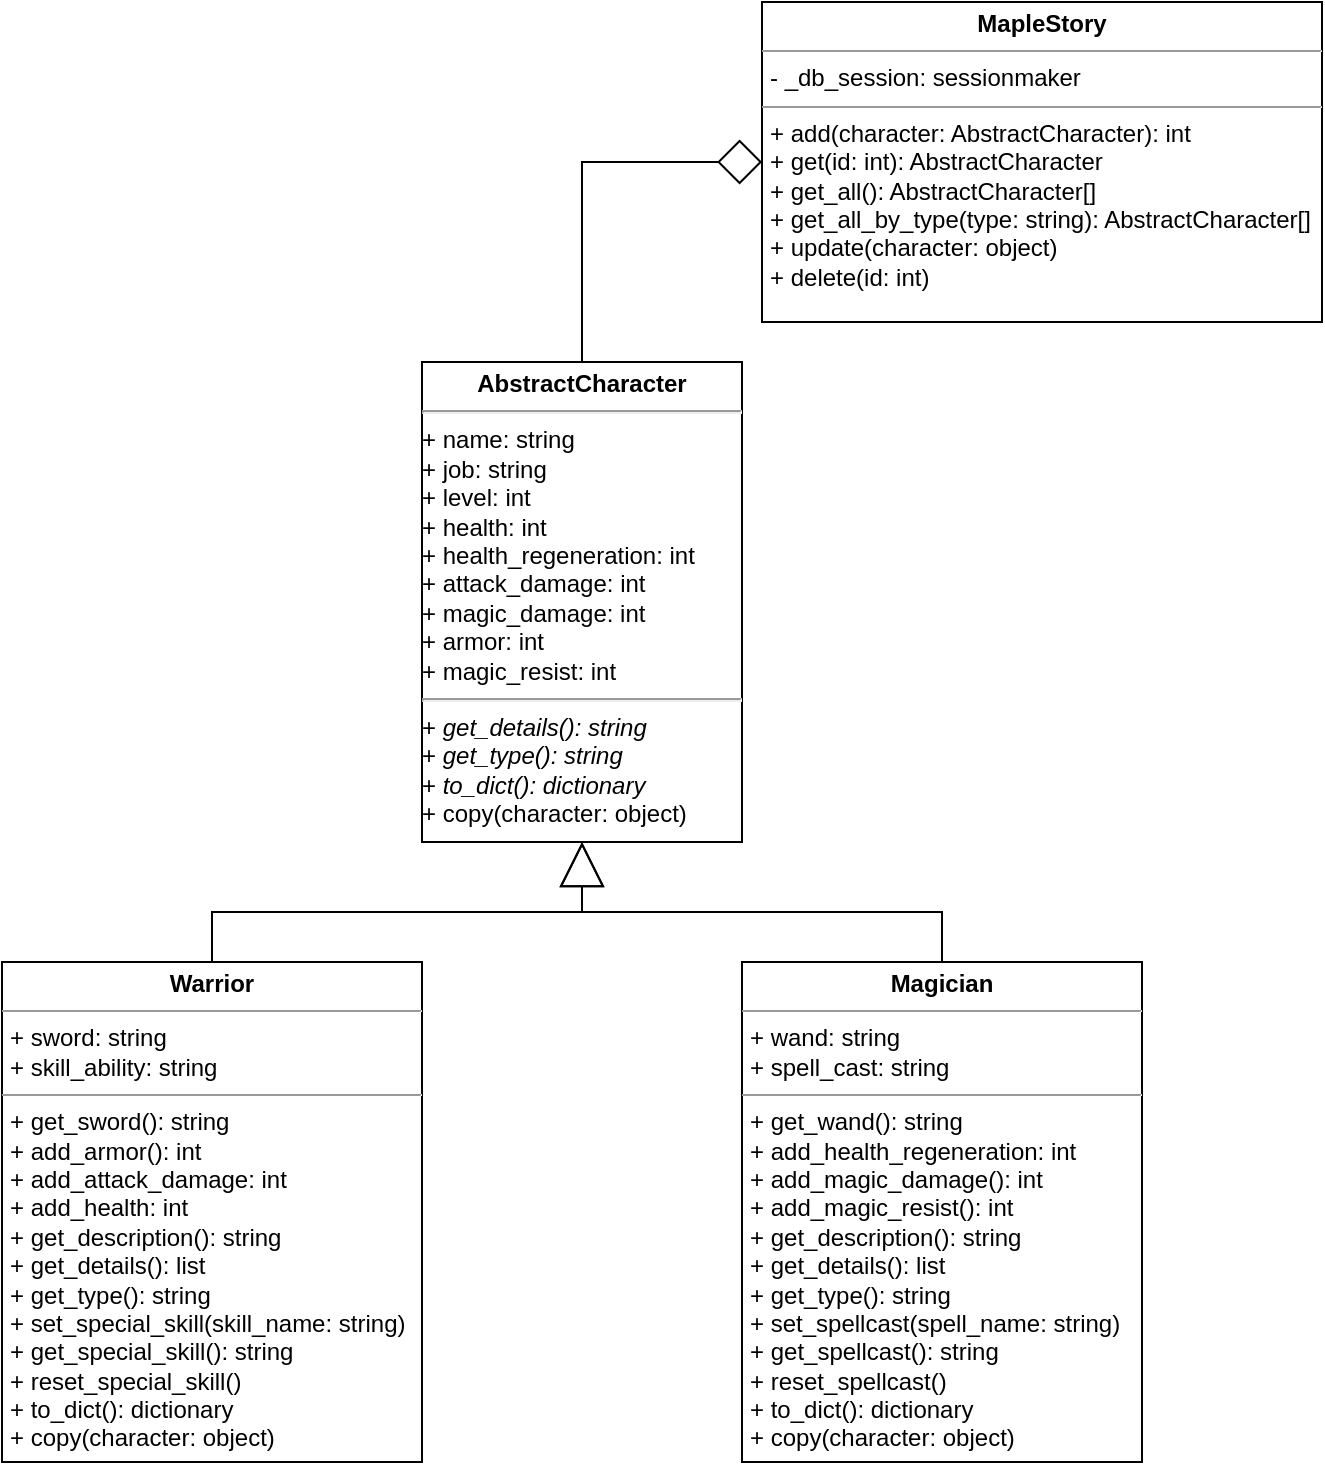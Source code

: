 <mxfile version="10.6.0" type="google"><diagram id="PSonDiNr2zo78Kn-F8XE" name="Page-1"><mxGraphModel dx="967" dy="550" grid="1" gridSize="10" guides="1" tooltips="1" connect="1" arrows="1" fold="1" page="1" pageScale="1" pageWidth="850" pageHeight="1100" math="0" shadow="0"><root><mxCell id="0"/><mxCell id="1" parent="0"/><mxCell id="XlomyheNGkRqv7L01cpw-6" style="rounded=0;orthogonalLoop=1;jettySize=auto;html=1;elbow=vertical;edgeStyle=orthogonalEdgeStyle;startArrow=diamond;startFill=0;endArrow=none;endFill=0;endSize=20;startSize=20;" edge="1" parent="1" source="XlomyheNGkRqv7L01cpw-1" target="XlomyheNGkRqv7L01cpw-2"><mxGeometry relative="1" as="geometry"/></mxCell><mxCell id="XlomyheNGkRqv7L01cpw-1" value="&lt;p style=&quot;margin: 0px ; margin-top: 4px ; text-align: center&quot;&gt;&lt;b&gt;MapleStory&lt;/b&gt;&lt;/p&gt;&lt;hr size=&quot;1&quot;&gt;&lt;p style=&quot;margin: 0px ; margin-left: 4px&quot;&gt;- _db_session: sessionmaker&lt;/p&gt;&lt;hr size=&quot;1&quot;&gt;&lt;p style=&quot;margin: 0px ; margin-left: 4px&quot;&gt;+ add(character: AbstractCharacter): int&lt;/p&gt;&lt;p style=&quot;margin: 0px ; margin-left: 4px&quot;&gt;+ get(id: int): AbstractCharacter&lt;/p&gt;&lt;p style=&quot;margin: 0px ; margin-left: 4px&quot;&gt;+ get_all(): AbstractCharacter[]&lt;/p&gt;&lt;p style=&quot;margin: 0px ; margin-left: 4px&quot;&gt;+ get_all_by_type(type: string): AbstractCharacter[]&lt;/p&gt;&lt;p style=&quot;margin: 0px ; margin-left: 4px&quot;&gt;+ update(character: object)&lt;/p&gt;&lt;p style=&quot;margin: 0px ; margin-left: 4px&quot;&gt;+ delete(id: int)&lt;/p&gt;&lt;p style=&quot;margin: 0px ; margin-left: 4px&quot;&gt;&lt;br&gt;&lt;/p&gt;" style="verticalAlign=top;align=left;overflow=fill;fontSize=12;fontFamily=Helvetica;html=1;" vertex="1" parent="1"><mxGeometry x="510" y="70" width="280" height="160" as="geometry"/></mxCell><mxCell id="XlomyheNGkRqv7L01cpw-2" value="&lt;p style=&quot;margin: 0px ; margin-top: 4px ; text-align: center&quot;&gt;&lt;b&gt;AbstractCharacter&lt;/b&gt;&lt;/p&gt;&lt;hr&gt;+ name: string&lt;br&gt;+ job: string&lt;br&gt;+ level: int&lt;br&gt;+ health: int&lt;br&gt;+ health_regeneration: int&lt;br&gt;+ attack_damage: int&lt;br&gt;+ magic_damage: int&lt;br&gt;+ armor: int&lt;br&gt;+ magic_resist: int&lt;br&gt;&lt;hr&gt;+ &lt;i&gt;get_details(): string&lt;br&gt;&lt;/i&gt;+ &lt;i&gt;get_type(): string&lt;br&gt;&lt;/i&gt;+ &lt;i&gt;to_dict(): dictionary&lt;br&gt;&lt;/i&gt;+ copy(character: object)&lt;br&gt;" style="verticalAlign=top;align=left;overflow=fill;fontSize=12;fontFamily=Helvetica;html=1;" vertex="1" parent="1"><mxGeometry x="340" y="250" width="160" height="240" as="geometry"/></mxCell><mxCell id="XlomyheNGkRqv7L01cpw-9" style="edgeStyle=orthogonalEdgeStyle;rounded=0;orthogonalLoop=1;jettySize=auto;html=1;startArrow=none;startFill=0;startSize=20;endArrow=block;endFill=0;endSize=20;exitX=0.5;exitY=0;exitDx=0;exitDy=0;" edge="1" parent="1" source="XlomyheNGkRqv7L01cpw-3" target="XlomyheNGkRqv7L01cpw-2"><mxGeometry relative="1" as="geometry"/></mxCell><mxCell id="XlomyheNGkRqv7L01cpw-3" value="&lt;p style=&quot;margin: 0px ; margin-top: 4px ; text-align: center&quot;&gt;&lt;b&gt;Magician&lt;/b&gt;&lt;/p&gt;&lt;hr size=&quot;1&quot;&gt;&lt;p style=&quot;margin: 0px ; margin-left: 4px&quot;&gt;+ wand: string&lt;/p&gt;&lt;p style=&quot;margin: 0px ; margin-left: 4px&quot;&gt;+ spell_cast: string&lt;/p&gt;&lt;hr size=&quot;1&quot;&gt;&lt;p style=&quot;margin: 0px ; margin-left: 4px&quot;&gt;+ get_wand(): string&lt;/p&gt;&lt;p style=&quot;margin: 0px ; margin-left: 4px&quot;&gt;+ add_health_regeneration: int&lt;/p&gt;&lt;p style=&quot;margin: 0px ; margin-left: 4px&quot;&gt;+ add_magic_damage(): int&lt;/p&gt;&lt;p style=&quot;margin: 0px ; margin-left: 4px&quot;&gt;+ add_magic_resist(): int&lt;/p&gt;&lt;p style=&quot;margin: 0px ; margin-left: 4px&quot;&gt;+ get_description(): string&lt;/p&gt;&lt;p style=&quot;margin: 0px ; margin-left: 4px&quot;&gt;+ get_details(): list&lt;/p&gt;&lt;p style=&quot;margin: 0px ; margin-left: 4px&quot;&gt;+ get_type(): string&lt;/p&gt;&lt;p style=&quot;margin: 0px ; margin-left: 4px&quot;&gt;+ set_spellcast(spell_name: string)&lt;/p&gt;&lt;p style=&quot;margin: 0px ; margin-left: 4px&quot;&gt;+ get_spellcast(): string&lt;/p&gt;&lt;p style=&quot;margin: 0px ; margin-left: 4px&quot;&gt;+ reset_spellcast()&lt;/p&gt;&lt;p style=&quot;margin: 0px ; margin-left: 4px&quot;&gt;+ to_dict(): dictionary&lt;/p&gt;&lt;p style=&quot;margin: 0px ; margin-left: 4px&quot;&gt;+ copy(character: object)&lt;/p&gt;" style="verticalAlign=top;align=left;overflow=fill;fontSize=12;fontFamily=Helvetica;html=1;" vertex="1" parent="1"><mxGeometry x="500" y="550" width="200" height="250" as="geometry"/></mxCell><mxCell id="XlomyheNGkRqv7L01cpw-8" style="edgeStyle=orthogonalEdgeStyle;rounded=0;orthogonalLoop=1;jettySize=auto;html=1;startArrow=none;startFill=0;endArrow=block;endFill=0;endSize=20;startSize=20;exitX=0.5;exitY=0;exitDx=0;exitDy=0;" edge="1" parent="1" source="XlomyheNGkRqv7L01cpw-4" target="XlomyheNGkRqv7L01cpw-2"><mxGeometry relative="1" as="geometry"/></mxCell><mxCell id="XlomyheNGkRqv7L01cpw-4" value="&lt;p style=&quot;margin: 0px ; margin-top: 4px ; text-align: center&quot;&gt;&lt;b&gt;Warrior&lt;/b&gt;&lt;/p&gt;&lt;hr size=&quot;1&quot;&gt;&lt;p style=&quot;margin: 0px ; margin-left: 4px&quot;&gt;+ sword: string&lt;/p&gt;&lt;p style=&quot;margin: 0px ; margin-left: 4px&quot;&gt;+ skill_ability: string&lt;/p&gt;&lt;hr size=&quot;1&quot;&gt;&lt;p style=&quot;margin: 0px ; margin-left: 4px&quot;&gt;+ get_sword(): string&lt;/p&gt;&lt;p style=&quot;margin: 0px ; margin-left: 4px&quot;&gt;+ add_armor(): int&lt;/p&gt;&lt;p style=&quot;margin: 0px ; margin-left: 4px&quot;&gt;+ add_attack_damage: int&lt;/p&gt;&lt;p style=&quot;margin: 0px ; margin-left: 4px&quot;&gt;+ add_health: int&lt;/p&gt;&lt;p style=&quot;margin: 0px ; margin-left: 4px&quot;&gt;+ get_description(): string&lt;/p&gt;&lt;p style=&quot;margin: 0px ; margin-left: 4px&quot;&gt;+ get_details(): list&lt;/p&gt;&lt;p style=&quot;margin: 0px ; margin-left: 4px&quot;&gt;+ get_type(): string&lt;/p&gt;&lt;p style=&quot;margin: 0px ; margin-left: 4px&quot;&gt;+ set_special_skill(skill_name: string)&lt;/p&gt;&lt;p style=&quot;margin: 0px ; margin-left: 4px&quot;&gt;+ get_special_skill(): string&lt;/p&gt;&lt;p style=&quot;margin: 0px ; margin-left: 4px&quot;&gt;+ reset_special_skill()&lt;/p&gt;&lt;p style=&quot;margin: 0px ; margin-left: 4px&quot;&gt;+ to_dict(): dictionary&lt;/p&gt;&lt;p style=&quot;margin: 0px ; margin-left: 4px&quot;&gt;+ copy(character: object)&lt;/p&gt;" style="verticalAlign=top;align=left;overflow=fill;fontSize=12;fontFamily=Helvetica;html=1;" vertex="1" parent="1"><mxGeometry x="130" y="550" width="210" height="250" as="geometry"/></mxCell></root></mxGraphModel></diagram></mxfile>